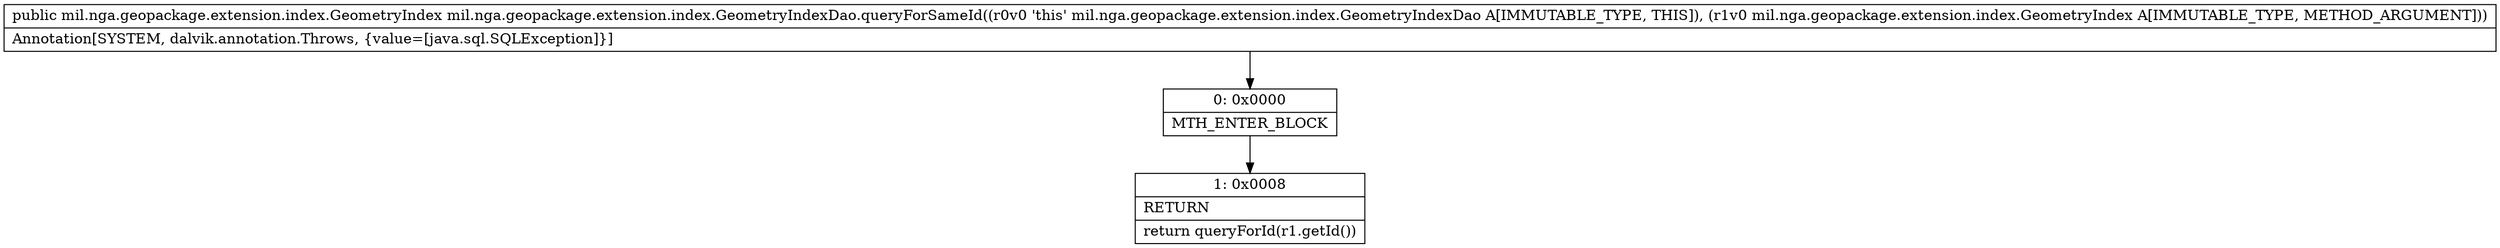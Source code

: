 digraph "CFG formil.nga.geopackage.extension.index.GeometryIndexDao.queryForSameId(Lmil\/nga\/geopackage\/extension\/index\/GeometryIndex;)Lmil\/nga\/geopackage\/extension\/index\/GeometryIndex;" {
Node_0 [shape=record,label="{0\:\ 0x0000|MTH_ENTER_BLOCK\l}"];
Node_1 [shape=record,label="{1\:\ 0x0008|RETURN\l|return queryForId(r1.getId())\l}"];
MethodNode[shape=record,label="{public mil.nga.geopackage.extension.index.GeometryIndex mil.nga.geopackage.extension.index.GeometryIndexDao.queryForSameId((r0v0 'this' mil.nga.geopackage.extension.index.GeometryIndexDao A[IMMUTABLE_TYPE, THIS]), (r1v0 mil.nga.geopackage.extension.index.GeometryIndex A[IMMUTABLE_TYPE, METHOD_ARGUMENT]))  | Annotation[SYSTEM, dalvik.annotation.Throws, \{value=[java.sql.SQLException]\}]\l}"];
MethodNode -> Node_0;
Node_0 -> Node_1;
}

